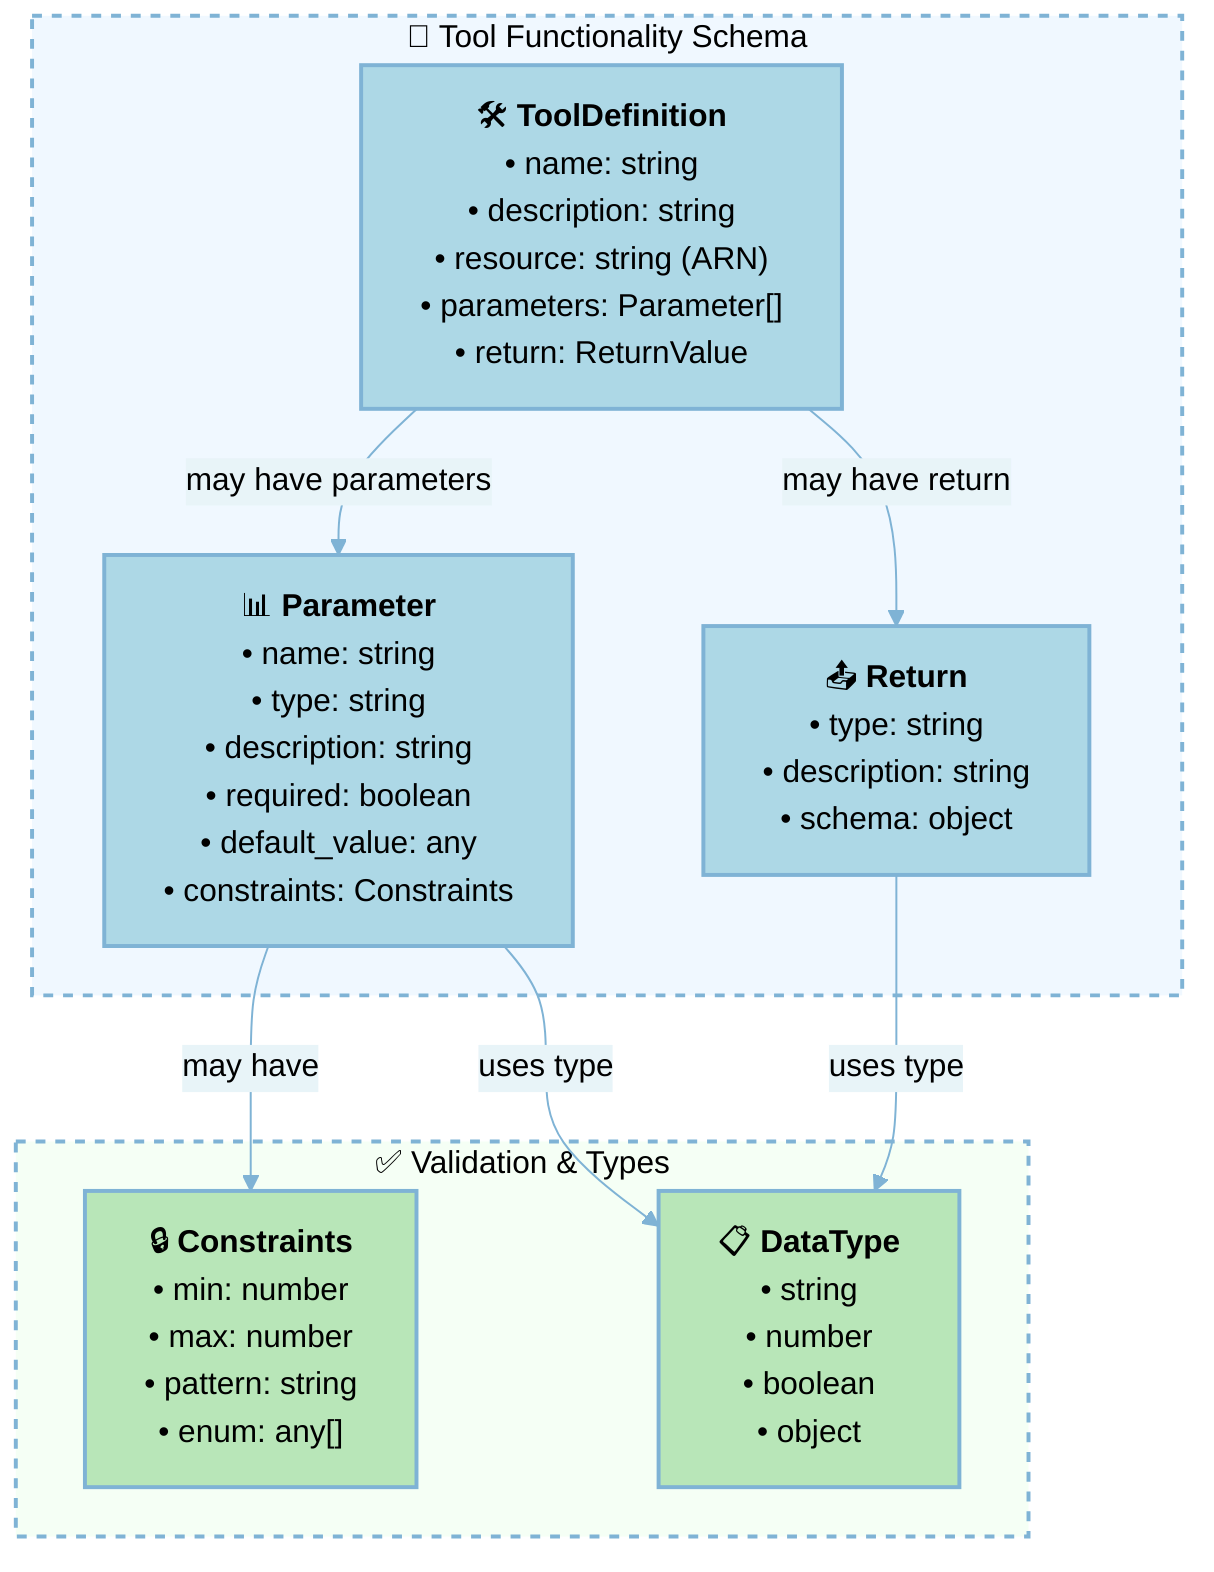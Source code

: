 %%{init: {'theme': 'base', 'themeVariables': { 'primaryColor': '#ADD8E6', 'primaryTextColor': '#000', 'primaryBorderColor': '#7FB3D5', 'lineColor': '#7FB3D5', 'secondaryColor': '#E8F4F8', 'tertiaryColor': '#fff'}}}%%

flowchart TD    
    %% Tool Definition Section
    subgraph ToolSection ["🔧 Tool Functionality Schema"]
        ToolDef["🛠️ <b>ToolDefinition</b>
        • name: string
        • description: string
        • resource: string (ARN)
        • parameters: Parameter[]
        • return: ReturnValue"]
        
        Param["📊 <b>Parameter</b>
        • name: string
        • type: string
        • description: string
        • required: boolean
        • default_value: any
        • constraints: Constraints"]
        
        Return["📤 <b>Return</b>
        • type: string
        • description: string
        • schema: object"]
    end
    
    %% Constraints and Types Section
    subgraph ValidationSection ["✅ Validation & Types"]
        Constraints["🔒 <b>Constraints</b>
        • min: number
        • max: number
        • pattern: string
        • enum: any[]"]
        
        DataTypes["📋 <b>DataType</b>
        • string
        • number
        • boolean
        • object"]
    end
    
    %% Relationships
    ToolDef -->|may have parameters| Param
    ToolDef -->|may have return| Return
    Param -->|may have| Constraints
    Param -->|uses type| DataTypes
    Return -->|uses type| DataTypes
    
    %% Styling
    classDef plannerStyle fill:#E8F4F8,stroke:#7FB3D5,stroke-width:2px,color:#000
    classDef toolStyle fill:#ADD8E6,stroke:#7FB3D5,stroke-width:2px,color:#000
    classDef validationStyle fill:#B8E6B8,stroke:#7FB3D5,stroke-width:2px,color:#000
    
    %% Apply styles
    class Planner plannerStyle
    class ToolDef,Param,Return toolStyle
    class Constraints,DataTypes validationStyle
    
    %% Subgraph styling
    style ToolSection fill:#F0F8FF,stroke:#7FB3D5,stroke-width:2px,color:#000,stroke-dasharray: 5 5
    style ValidationSection fill:#F5FFF5,stroke:#7FB3D5,stroke-width:2px,color:#000,stroke-dasharray: 5 5